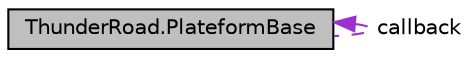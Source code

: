 digraph "ThunderRoad.PlateformBase"
{
 // LATEX_PDF_SIZE
  edge [fontname="Helvetica",fontsize="10",labelfontname="Helvetica",labelfontsize="10"];
  node [fontname="Helvetica",fontsize="10",shape=record];
  Node1 [label="ThunderRoad.PlateformBase",height=0.2,width=0.4,color="black", fillcolor="grey75", style="filled", fontcolor="black",tooltip="Class PlateformBase."];
  Node1 -> Node1 [dir="back",color="darkorchid3",fontsize="10",style="dashed",label=" callback" ,fontname="Helvetica"];
}
